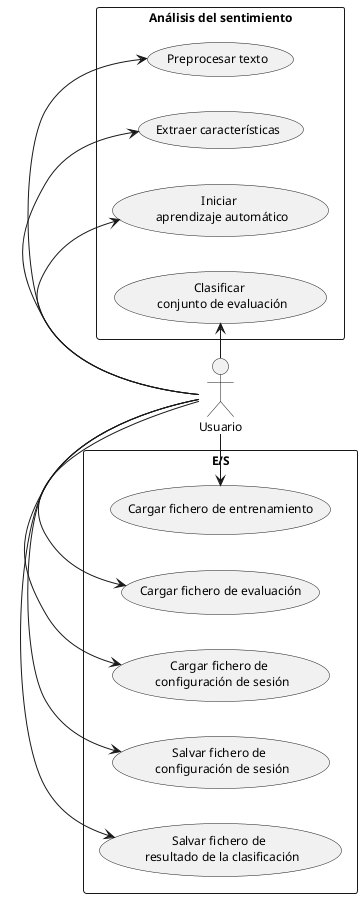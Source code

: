 @startuml
left to right direction
skinparam componentStyle uml2
skinparam packageStyle rect
skinparam DefaultFontSize 12
skinparam DefaultFontName "Hoefler Text"
rectangle "E/S" {
  (Cargar fichero de entrenamiento) as loadtraintsv
  (Cargar fichero de evaluación) as loadtesttsv
  (Cargar fichero de \n configuración de sesión)  as loadyaml
  (Salvar fichero de \n configuración de sesión) as saveyaml
  (Salvar fichero de \n resultado de la clasificación) as savesubmissioncsv
}
:Usuario:
loadtraintsv <- :Usuario:
loadtesttsv <- :Usuario:
loadyaml <- :Usuario:
saveyaml <- :Usuario:
savesubmissioncsv <- :Usuario:
rectangle "Análisis del sentimiento" {
  (Preprocesar texto) as preproc
  (Extraer características) as features
  (Iniciar \n aprendizaje automático) as learn
  (Clasificar \n conjunto de evaluación) as classify
}
:Usuario: -> preproc
:Usuario: -> features
:Usuario: -> learn
:Usuario: -> classify
@enduml

